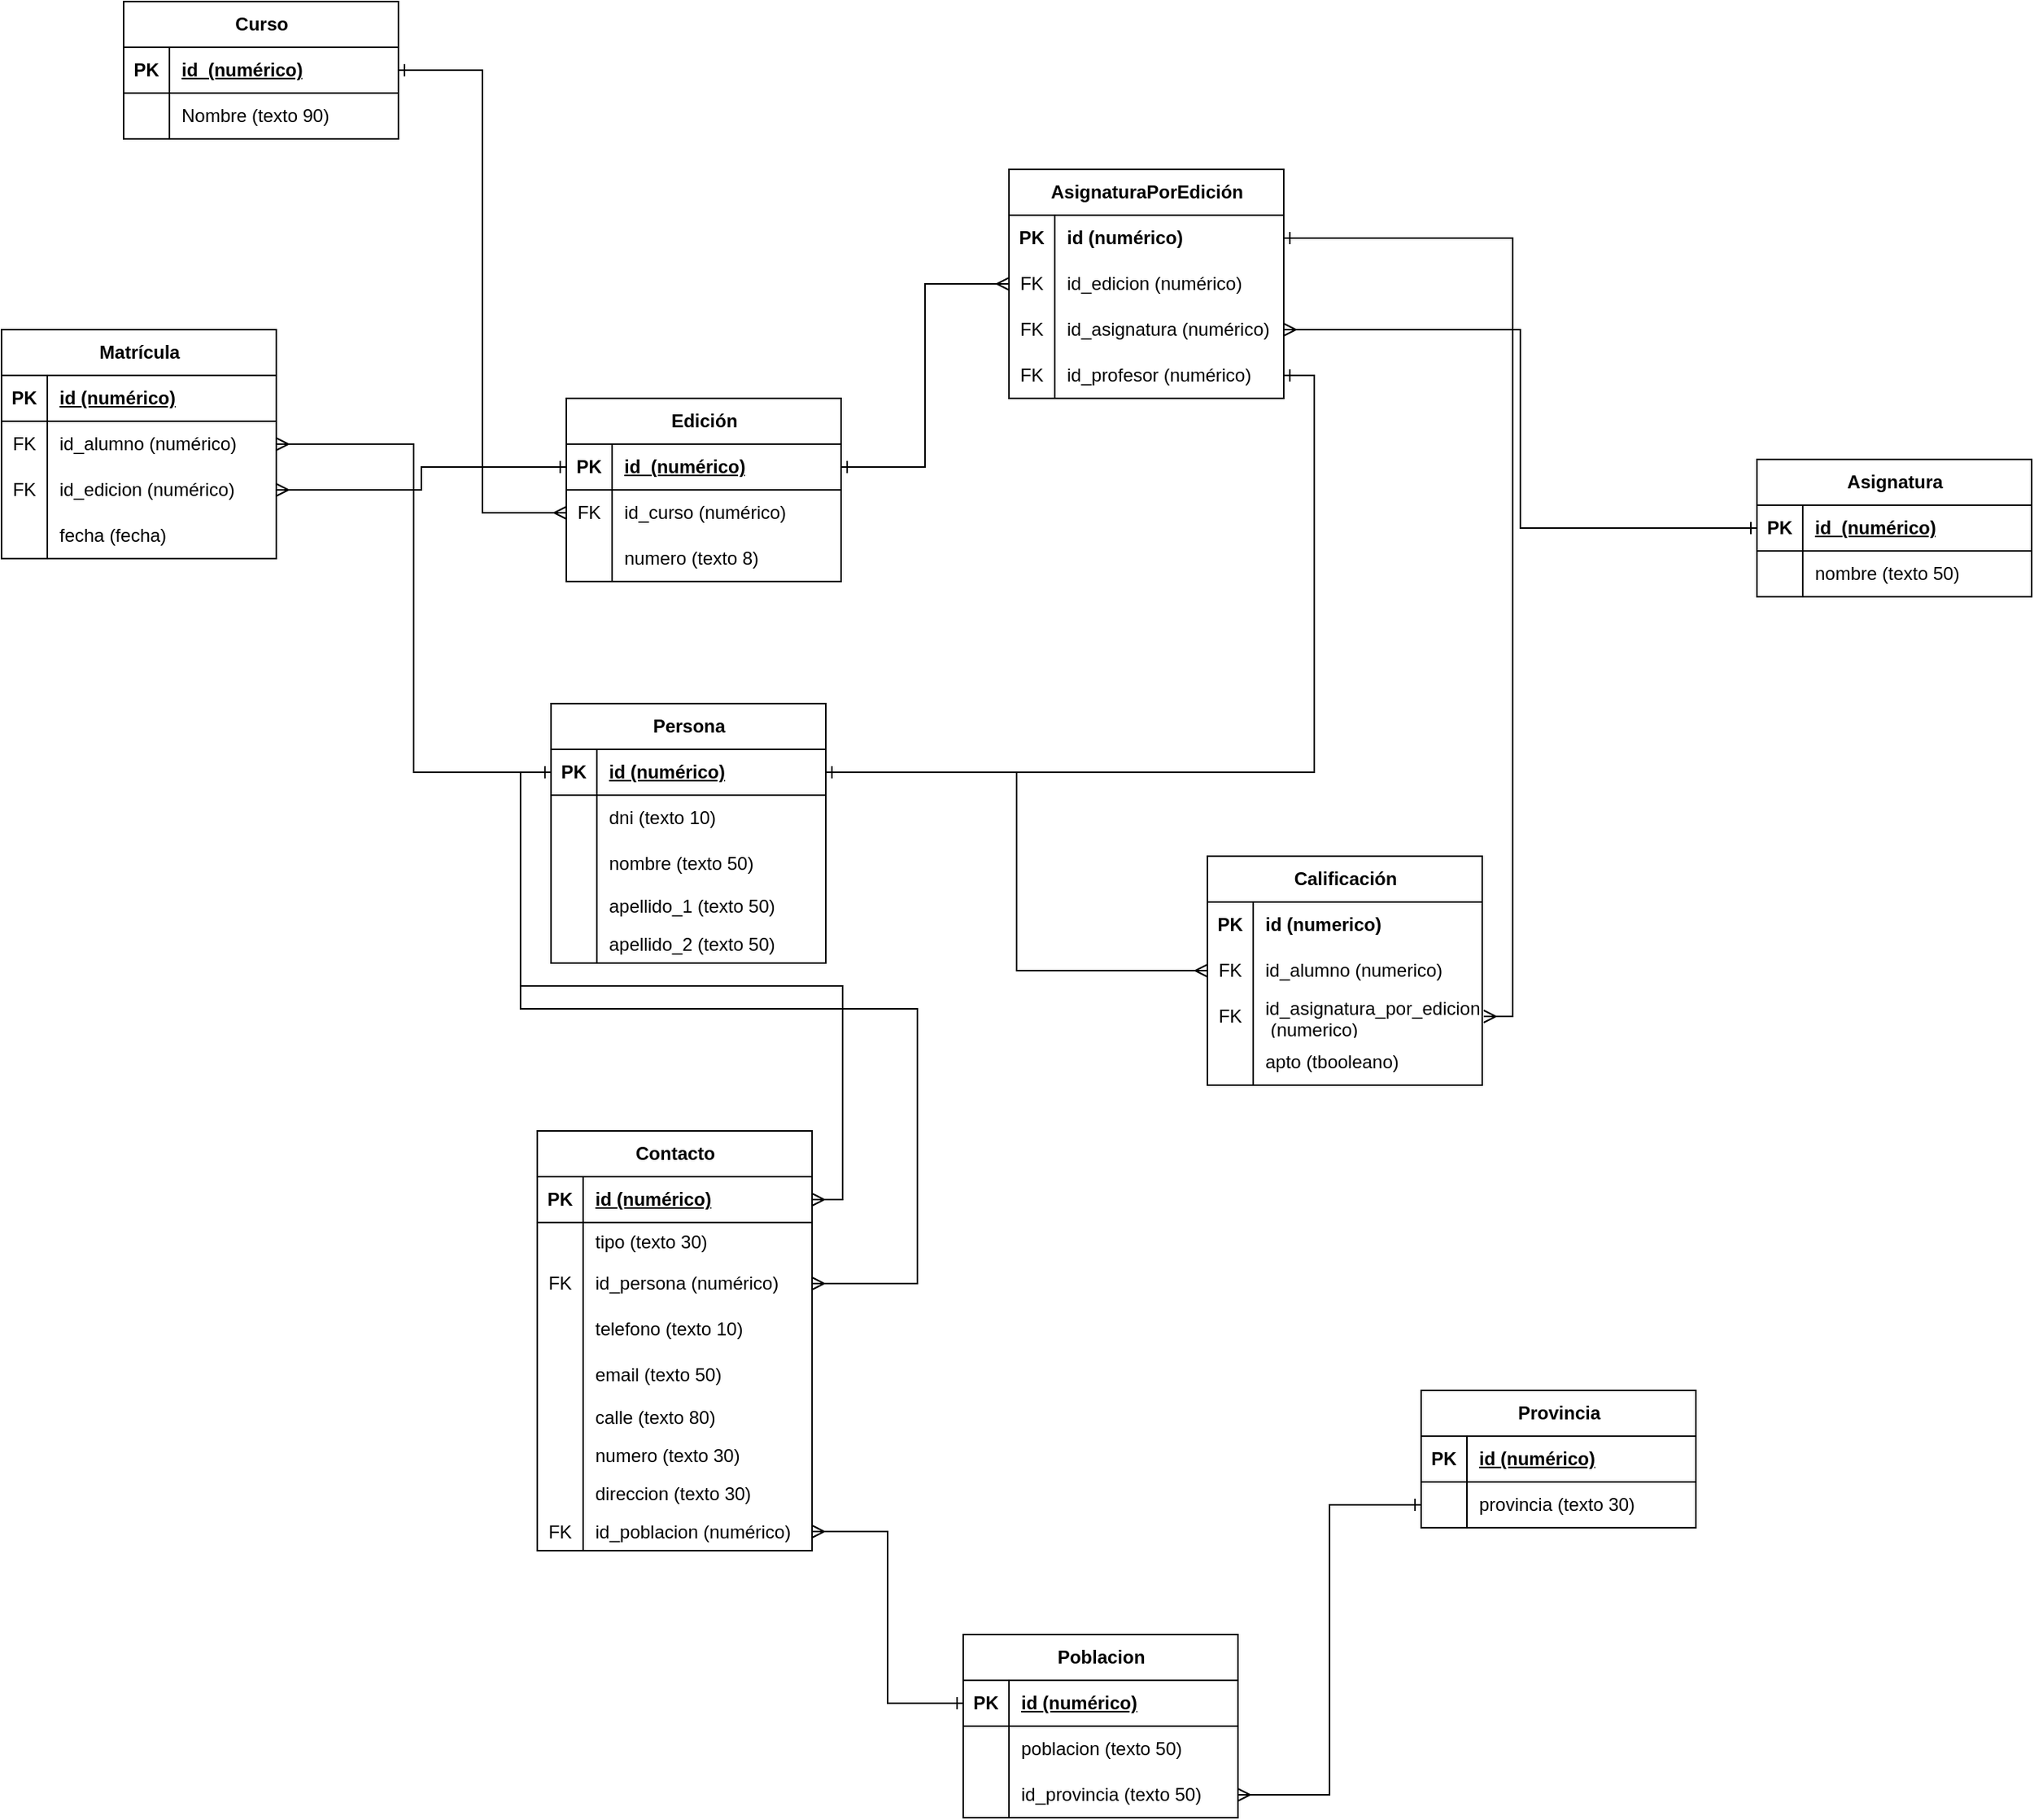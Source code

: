 <mxfile version="26.0.16">
  <diagram name="Página-1" id="gen1MazxwgawH7L2BB0w">
    <mxGraphModel dx="1187" dy="681" grid="1" gridSize="10" guides="1" tooltips="1" connect="1" arrows="1" fold="1" page="1" pageScale="1" pageWidth="827" pageHeight="1169" math="0" shadow="0">
      <root>
        <mxCell id="0" />
        <mxCell id="1" parent="0" />
        <mxCell id="QuGuH87Z9oa2x3cKEOqw-1" value="Persona" style="shape=table;startSize=30;container=1;collapsible=1;childLayout=tableLayout;fixedRows=1;rowLines=0;fontStyle=1;align=center;resizeLast=1;html=1;" parent="1" vertex="1">
          <mxGeometry x="730" y="730" width="180" height="170" as="geometry" />
        </mxCell>
        <mxCell id="QuGuH87Z9oa2x3cKEOqw-2" value="" style="shape=tableRow;horizontal=0;startSize=0;swimlaneHead=0;swimlaneBody=0;fillColor=none;collapsible=0;dropTarget=0;points=[[0,0.5],[1,0.5]];portConstraint=eastwest;top=0;left=0;right=0;bottom=1;" parent="QuGuH87Z9oa2x3cKEOqw-1" vertex="1">
          <mxGeometry y="30" width="180" height="30" as="geometry" />
        </mxCell>
        <mxCell id="QuGuH87Z9oa2x3cKEOqw-3" value="PK" style="shape=partialRectangle;connectable=0;fillColor=none;top=0;left=0;bottom=0;right=0;fontStyle=1;overflow=hidden;whiteSpace=wrap;html=1;" parent="QuGuH87Z9oa2x3cKEOqw-2" vertex="1">
          <mxGeometry width="30" height="30" as="geometry">
            <mxRectangle width="30" height="30" as="alternateBounds" />
          </mxGeometry>
        </mxCell>
        <mxCell id="QuGuH87Z9oa2x3cKEOqw-4" value="id (numérico)" style="shape=partialRectangle;connectable=0;fillColor=none;top=0;left=0;bottom=0;right=0;align=left;spacingLeft=6;fontStyle=5;overflow=hidden;whiteSpace=wrap;html=1;" parent="QuGuH87Z9oa2x3cKEOqw-2" vertex="1">
          <mxGeometry x="30" width="150" height="30" as="geometry">
            <mxRectangle width="150" height="30" as="alternateBounds" />
          </mxGeometry>
        </mxCell>
        <mxCell id="QuGuH87Z9oa2x3cKEOqw-5" value="" style="shape=tableRow;horizontal=0;startSize=0;swimlaneHead=0;swimlaneBody=0;fillColor=none;collapsible=0;dropTarget=0;points=[[0,0.5],[1,0.5]];portConstraint=eastwest;top=0;left=0;right=0;bottom=0;" parent="QuGuH87Z9oa2x3cKEOqw-1" vertex="1">
          <mxGeometry y="60" width="180" height="30" as="geometry" />
        </mxCell>
        <mxCell id="QuGuH87Z9oa2x3cKEOqw-6" value="" style="shape=partialRectangle;connectable=0;fillColor=none;top=0;left=0;bottom=0;right=0;editable=1;overflow=hidden;whiteSpace=wrap;html=1;" parent="QuGuH87Z9oa2x3cKEOqw-5" vertex="1">
          <mxGeometry width="30" height="30" as="geometry">
            <mxRectangle width="30" height="30" as="alternateBounds" />
          </mxGeometry>
        </mxCell>
        <mxCell id="QuGuH87Z9oa2x3cKEOqw-7" value="dni (texto 10)" style="shape=partialRectangle;connectable=0;fillColor=none;top=0;left=0;bottom=0;right=0;align=left;spacingLeft=6;overflow=hidden;whiteSpace=wrap;html=1;" parent="QuGuH87Z9oa2x3cKEOqw-5" vertex="1">
          <mxGeometry x="30" width="150" height="30" as="geometry">
            <mxRectangle width="150" height="30" as="alternateBounds" />
          </mxGeometry>
        </mxCell>
        <mxCell id="QuGuH87Z9oa2x3cKEOqw-45" value="" style="shape=tableRow;horizontal=0;startSize=0;swimlaneHead=0;swimlaneBody=0;fillColor=none;collapsible=0;dropTarget=0;points=[[0,0.5],[1,0.5]];portConstraint=eastwest;top=0;left=0;right=0;bottom=0;" parent="QuGuH87Z9oa2x3cKEOqw-1" vertex="1">
          <mxGeometry y="90" width="180" height="30" as="geometry" />
        </mxCell>
        <mxCell id="QuGuH87Z9oa2x3cKEOqw-46" value="" style="shape=partialRectangle;connectable=0;fillColor=none;top=0;left=0;bottom=0;right=0;editable=1;overflow=hidden;whiteSpace=wrap;html=1;" parent="QuGuH87Z9oa2x3cKEOqw-45" vertex="1">
          <mxGeometry width="30" height="30" as="geometry">
            <mxRectangle width="30" height="30" as="alternateBounds" />
          </mxGeometry>
        </mxCell>
        <mxCell id="QuGuH87Z9oa2x3cKEOqw-47" value="nombre (texto 50)" style="shape=partialRectangle;connectable=0;fillColor=none;top=0;left=0;bottom=0;right=0;align=left;spacingLeft=6;overflow=hidden;whiteSpace=wrap;html=1;" parent="QuGuH87Z9oa2x3cKEOqw-45" vertex="1">
          <mxGeometry x="30" width="150" height="30" as="geometry">
            <mxRectangle width="150" height="30" as="alternateBounds" />
          </mxGeometry>
        </mxCell>
        <mxCell id="QuGuH87Z9oa2x3cKEOqw-48" value="" style="shape=tableRow;horizontal=0;startSize=0;swimlaneHead=0;swimlaneBody=0;fillColor=none;collapsible=0;dropTarget=0;points=[[0,0.5],[1,0.5]];portConstraint=eastwest;top=0;left=0;right=0;bottom=0;" parent="QuGuH87Z9oa2x3cKEOqw-1" vertex="1">
          <mxGeometry y="120" width="180" height="25" as="geometry" />
        </mxCell>
        <mxCell id="QuGuH87Z9oa2x3cKEOqw-49" value="" style="shape=partialRectangle;connectable=0;fillColor=none;top=0;left=0;bottom=0;right=0;editable=1;overflow=hidden;whiteSpace=wrap;html=1;" parent="QuGuH87Z9oa2x3cKEOqw-48" vertex="1">
          <mxGeometry width="30" height="25" as="geometry">
            <mxRectangle width="30" height="25" as="alternateBounds" />
          </mxGeometry>
        </mxCell>
        <mxCell id="QuGuH87Z9oa2x3cKEOqw-50" value="apellido_1 (texto 50)" style="shape=partialRectangle;connectable=0;fillColor=none;top=0;left=0;bottom=0;right=0;align=left;spacingLeft=6;overflow=hidden;whiteSpace=wrap;html=1;" parent="QuGuH87Z9oa2x3cKEOqw-48" vertex="1">
          <mxGeometry x="30" width="150" height="25" as="geometry">
            <mxRectangle width="150" height="25" as="alternateBounds" />
          </mxGeometry>
        </mxCell>
        <mxCell id="QuGuH87Z9oa2x3cKEOqw-209" value="" style="shape=tableRow;horizontal=0;startSize=0;swimlaneHead=0;swimlaneBody=0;fillColor=none;collapsible=0;dropTarget=0;points=[[0,0.5],[1,0.5]];portConstraint=eastwest;top=0;left=0;right=0;bottom=0;" parent="QuGuH87Z9oa2x3cKEOqw-1" vertex="1">
          <mxGeometry y="145" width="180" height="25" as="geometry" />
        </mxCell>
        <mxCell id="QuGuH87Z9oa2x3cKEOqw-210" value="" style="shape=partialRectangle;connectable=0;fillColor=none;top=0;left=0;bottom=0;right=0;editable=1;overflow=hidden;whiteSpace=wrap;html=1;" parent="QuGuH87Z9oa2x3cKEOqw-209" vertex="1">
          <mxGeometry width="30" height="25" as="geometry">
            <mxRectangle width="30" height="25" as="alternateBounds" />
          </mxGeometry>
        </mxCell>
        <mxCell id="QuGuH87Z9oa2x3cKEOqw-211" value="apellido_2 (texto 50)" style="shape=partialRectangle;connectable=0;fillColor=none;top=0;left=0;bottom=0;right=0;align=left;spacingLeft=6;overflow=hidden;whiteSpace=wrap;html=1;" parent="QuGuH87Z9oa2x3cKEOqw-209" vertex="1">
          <mxGeometry x="30" width="150" height="25" as="geometry">
            <mxRectangle width="150" height="25" as="alternateBounds" />
          </mxGeometry>
        </mxCell>
        <mxCell id="QuGuH87Z9oa2x3cKEOqw-60" value="Curso" style="shape=table;startSize=30;container=1;collapsible=1;childLayout=tableLayout;fixedRows=1;rowLines=0;fontStyle=1;align=center;resizeLast=1;html=1;" parent="1" vertex="1">
          <mxGeometry x="450" y="270" width="180" height="90" as="geometry" />
        </mxCell>
        <mxCell id="QuGuH87Z9oa2x3cKEOqw-61" value="" style="shape=tableRow;horizontal=0;startSize=0;swimlaneHead=0;swimlaneBody=0;fillColor=none;collapsible=0;dropTarget=0;points=[[0,0.5],[1,0.5]];portConstraint=eastwest;top=0;left=0;right=0;bottom=1;" parent="QuGuH87Z9oa2x3cKEOqw-60" vertex="1">
          <mxGeometry y="30" width="180" height="30" as="geometry" />
        </mxCell>
        <mxCell id="QuGuH87Z9oa2x3cKEOqw-62" value="PK" style="shape=partialRectangle;connectable=0;fillColor=none;top=0;left=0;bottom=0;right=0;fontStyle=1;overflow=hidden;whiteSpace=wrap;html=1;" parent="QuGuH87Z9oa2x3cKEOqw-61" vertex="1">
          <mxGeometry width="30" height="30" as="geometry">
            <mxRectangle width="30" height="30" as="alternateBounds" />
          </mxGeometry>
        </mxCell>
        <mxCell id="QuGuH87Z9oa2x3cKEOqw-63" value="id&amp;nbsp; (numérico)" style="shape=partialRectangle;connectable=0;fillColor=none;top=0;left=0;bottom=0;right=0;align=left;spacingLeft=6;fontStyle=5;overflow=hidden;whiteSpace=wrap;html=1;" parent="QuGuH87Z9oa2x3cKEOqw-61" vertex="1">
          <mxGeometry x="30" width="150" height="30" as="geometry">
            <mxRectangle width="150" height="30" as="alternateBounds" />
          </mxGeometry>
        </mxCell>
        <mxCell id="QuGuH87Z9oa2x3cKEOqw-64" value="" style="shape=tableRow;horizontal=0;startSize=0;swimlaneHead=0;swimlaneBody=0;fillColor=none;collapsible=0;dropTarget=0;points=[[0,0.5],[1,0.5]];portConstraint=eastwest;top=0;left=0;right=0;bottom=0;" parent="QuGuH87Z9oa2x3cKEOqw-60" vertex="1">
          <mxGeometry y="60" width="180" height="30" as="geometry" />
        </mxCell>
        <mxCell id="QuGuH87Z9oa2x3cKEOqw-65" value="" style="shape=partialRectangle;connectable=0;fillColor=none;top=0;left=0;bottom=0;right=0;editable=1;overflow=hidden;whiteSpace=wrap;html=1;" parent="QuGuH87Z9oa2x3cKEOqw-64" vertex="1">
          <mxGeometry width="30" height="30" as="geometry">
            <mxRectangle width="30" height="30" as="alternateBounds" />
          </mxGeometry>
        </mxCell>
        <mxCell id="QuGuH87Z9oa2x3cKEOqw-66" value="Nombre (texto 90)" style="shape=partialRectangle;connectable=0;fillColor=none;top=0;left=0;bottom=0;right=0;align=left;spacingLeft=6;overflow=hidden;whiteSpace=wrap;html=1;" parent="QuGuH87Z9oa2x3cKEOqw-64" vertex="1">
          <mxGeometry x="30" width="150" height="30" as="geometry">
            <mxRectangle width="150" height="30" as="alternateBounds" />
          </mxGeometry>
        </mxCell>
        <mxCell id="QuGuH87Z9oa2x3cKEOqw-73" value="Matrícula" style="shape=table;startSize=30;container=1;collapsible=1;childLayout=tableLayout;fixedRows=1;rowLines=0;fontStyle=1;align=center;resizeLast=1;html=1;" parent="1" vertex="1">
          <mxGeometry x="370" y="485" width="180" height="150" as="geometry" />
        </mxCell>
        <mxCell id="QuGuH87Z9oa2x3cKEOqw-74" value="" style="shape=tableRow;horizontal=0;startSize=0;swimlaneHead=0;swimlaneBody=0;fillColor=none;collapsible=0;dropTarget=0;points=[[0,0.5],[1,0.5]];portConstraint=eastwest;top=0;left=0;right=0;bottom=1;" parent="QuGuH87Z9oa2x3cKEOqw-73" vertex="1">
          <mxGeometry y="30" width="180" height="30" as="geometry" />
        </mxCell>
        <mxCell id="QuGuH87Z9oa2x3cKEOqw-75" value="PK" style="shape=partialRectangle;connectable=0;fillColor=none;top=0;left=0;bottom=0;right=0;fontStyle=1;overflow=hidden;whiteSpace=wrap;html=1;" parent="QuGuH87Z9oa2x3cKEOqw-74" vertex="1">
          <mxGeometry width="30" height="30" as="geometry">
            <mxRectangle width="30" height="30" as="alternateBounds" />
          </mxGeometry>
        </mxCell>
        <mxCell id="QuGuH87Z9oa2x3cKEOqw-76" value="id (numérico)" style="shape=partialRectangle;connectable=0;fillColor=none;top=0;left=0;bottom=0;right=0;align=left;spacingLeft=6;fontStyle=5;overflow=hidden;whiteSpace=wrap;html=1;" parent="QuGuH87Z9oa2x3cKEOqw-74" vertex="1">
          <mxGeometry x="30" width="150" height="30" as="geometry">
            <mxRectangle width="150" height="30" as="alternateBounds" />
          </mxGeometry>
        </mxCell>
        <mxCell id="QuGuH87Z9oa2x3cKEOqw-77" value="" style="shape=tableRow;horizontal=0;startSize=0;swimlaneHead=0;swimlaneBody=0;fillColor=none;collapsible=0;dropTarget=0;points=[[0,0.5],[1,0.5]];portConstraint=eastwest;top=0;left=0;right=0;bottom=0;" parent="QuGuH87Z9oa2x3cKEOqw-73" vertex="1">
          <mxGeometry y="60" width="180" height="30" as="geometry" />
        </mxCell>
        <mxCell id="QuGuH87Z9oa2x3cKEOqw-78" value="FK" style="shape=partialRectangle;connectable=0;fillColor=none;top=0;left=0;bottom=0;right=0;editable=1;overflow=hidden;whiteSpace=wrap;html=1;" parent="QuGuH87Z9oa2x3cKEOqw-77" vertex="1">
          <mxGeometry width="30" height="30" as="geometry">
            <mxRectangle width="30" height="30" as="alternateBounds" />
          </mxGeometry>
        </mxCell>
        <mxCell id="QuGuH87Z9oa2x3cKEOqw-79" value="id_alumno (numérico)" style="shape=partialRectangle;connectable=0;fillColor=none;top=0;left=0;bottom=0;right=0;align=left;spacingLeft=6;overflow=hidden;whiteSpace=wrap;html=1;" parent="QuGuH87Z9oa2x3cKEOqw-77" vertex="1">
          <mxGeometry x="30" width="150" height="30" as="geometry">
            <mxRectangle width="150" height="30" as="alternateBounds" />
          </mxGeometry>
        </mxCell>
        <mxCell id="QuGuH87Z9oa2x3cKEOqw-80" value="" style="shape=tableRow;horizontal=0;startSize=0;swimlaneHead=0;swimlaneBody=0;fillColor=none;collapsible=0;dropTarget=0;points=[[0,0.5],[1,0.5]];portConstraint=eastwest;top=0;left=0;right=0;bottom=0;" parent="QuGuH87Z9oa2x3cKEOqw-73" vertex="1">
          <mxGeometry y="90" width="180" height="30" as="geometry" />
        </mxCell>
        <mxCell id="QuGuH87Z9oa2x3cKEOqw-81" value="FK" style="shape=partialRectangle;connectable=0;fillColor=none;top=0;left=0;bottom=0;right=0;editable=1;overflow=hidden;whiteSpace=wrap;html=1;" parent="QuGuH87Z9oa2x3cKEOqw-80" vertex="1">
          <mxGeometry width="30" height="30" as="geometry">
            <mxRectangle width="30" height="30" as="alternateBounds" />
          </mxGeometry>
        </mxCell>
        <mxCell id="QuGuH87Z9oa2x3cKEOqw-82" value="id_edicion (numérico)" style="shape=partialRectangle;connectable=0;fillColor=none;top=0;left=0;bottom=0;right=0;align=left;spacingLeft=6;overflow=hidden;whiteSpace=wrap;html=1;" parent="QuGuH87Z9oa2x3cKEOqw-80" vertex="1">
          <mxGeometry x="30" width="150" height="30" as="geometry">
            <mxRectangle width="150" height="30" as="alternateBounds" />
          </mxGeometry>
        </mxCell>
        <mxCell id="QuGuH87Z9oa2x3cKEOqw-212" value="" style="shape=tableRow;horizontal=0;startSize=0;swimlaneHead=0;swimlaneBody=0;fillColor=none;collapsible=0;dropTarget=0;points=[[0,0.5],[1,0.5]];portConstraint=eastwest;top=0;left=0;right=0;bottom=0;" parent="QuGuH87Z9oa2x3cKEOqw-73" vertex="1">
          <mxGeometry y="120" width="180" height="30" as="geometry" />
        </mxCell>
        <mxCell id="QuGuH87Z9oa2x3cKEOqw-213" value="" style="shape=partialRectangle;connectable=0;fillColor=none;top=0;left=0;bottom=0;right=0;editable=1;overflow=hidden;whiteSpace=wrap;html=1;" parent="QuGuH87Z9oa2x3cKEOqw-212" vertex="1">
          <mxGeometry width="30" height="30" as="geometry">
            <mxRectangle width="30" height="30" as="alternateBounds" />
          </mxGeometry>
        </mxCell>
        <mxCell id="QuGuH87Z9oa2x3cKEOqw-214" value="fecha (fecha&lt;span style=&quot;background-color: transparent; color: light-dark(rgb(0, 0, 0), rgb(255, 255, 255));&quot;&gt;)&lt;/span&gt;" style="shape=partialRectangle;connectable=0;fillColor=none;top=0;left=0;bottom=0;right=0;align=left;spacingLeft=6;overflow=hidden;whiteSpace=wrap;html=1;" parent="QuGuH87Z9oa2x3cKEOqw-212" vertex="1">
          <mxGeometry x="30" width="150" height="30" as="geometry">
            <mxRectangle width="150" height="30" as="alternateBounds" />
          </mxGeometry>
        </mxCell>
        <mxCell id="QuGuH87Z9oa2x3cKEOqw-95" style="edgeStyle=orthogonalEdgeStyle;rounded=0;orthogonalLoop=1;jettySize=auto;html=1;startArrow=ERone;startFill=0;endArrow=ERmany;endFill=0;" parent="1" source="QuGuH87Z9oa2x3cKEOqw-2" target="QuGuH87Z9oa2x3cKEOqw-77" edge="1">
          <mxGeometry relative="1" as="geometry" />
        </mxCell>
        <mxCell id="QuGuH87Z9oa2x3cKEOqw-109" value="Asignatura" style="shape=table;startSize=30;container=1;collapsible=1;childLayout=tableLayout;fixedRows=1;rowLines=0;fontStyle=1;align=center;resizeLast=1;html=1;" parent="1" vertex="1">
          <mxGeometry x="1520" y="570" width="180" height="90" as="geometry" />
        </mxCell>
        <mxCell id="QuGuH87Z9oa2x3cKEOqw-110" value="" style="shape=tableRow;horizontal=0;startSize=0;swimlaneHead=0;swimlaneBody=0;fillColor=none;collapsible=0;dropTarget=0;points=[[0,0.5],[1,0.5]];portConstraint=eastwest;top=0;left=0;right=0;bottom=1;" parent="QuGuH87Z9oa2x3cKEOqw-109" vertex="1">
          <mxGeometry y="30" width="180" height="30" as="geometry" />
        </mxCell>
        <mxCell id="QuGuH87Z9oa2x3cKEOqw-111" value="PK" style="shape=partialRectangle;connectable=0;fillColor=none;top=0;left=0;bottom=0;right=0;fontStyle=1;overflow=hidden;whiteSpace=wrap;html=1;" parent="QuGuH87Z9oa2x3cKEOqw-110" vertex="1">
          <mxGeometry width="30" height="30" as="geometry">
            <mxRectangle width="30" height="30" as="alternateBounds" />
          </mxGeometry>
        </mxCell>
        <mxCell id="QuGuH87Z9oa2x3cKEOqw-112" value="id&amp;nbsp; (numérico)" style="shape=partialRectangle;connectable=0;fillColor=none;top=0;left=0;bottom=0;right=0;align=left;spacingLeft=6;fontStyle=5;overflow=hidden;whiteSpace=wrap;html=1;" parent="QuGuH87Z9oa2x3cKEOqw-110" vertex="1">
          <mxGeometry x="30" width="150" height="30" as="geometry">
            <mxRectangle width="150" height="30" as="alternateBounds" />
          </mxGeometry>
        </mxCell>
        <mxCell id="QuGuH87Z9oa2x3cKEOqw-123" value="" style="shape=tableRow;horizontal=0;startSize=0;swimlaneHead=0;swimlaneBody=0;fillColor=none;collapsible=0;dropTarget=0;points=[[0,0.5],[1,0.5]];portConstraint=eastwest;top=0;left=0;right=0;bottom=0;" parent="QuGuH87Z9oa2x3cKEOqw-109" vertex="1">
          <mxGeometry y="60" width="180" height="30" as="geometry" />
        </mxCell>
        <mxCell id="QuGuH87Z9oa2x3cKEOqw-124" value="" style="shape=partialRectangle;connectable=0;fillColor=none;top=0;left=0;bottom=0;right=0;editable=1;overflow=hidden;whiteSpace=wrap;html=1;" parent="QuGuH87Z9oa2x3cKEOqw-123" vertex="1">
          <mxGeometry width="30" height="30" as="geometry">
            <mxRectangle width="30" height="30" as="alternateBounds" />
          </mxGeometry>
        </mxCell>
        <mxCell id="QuGuH87Z9oa2x3cKEOqw-125" value="nombre (texto 50)" style="shape=partialRectangle;connectable=0;fillColor=none;top=0;left=0;bottom=0;right=0;align=left;spacingLeft=6;overflow=hidden;whiteSpace=wrap;html=1;" parent="QuGuH87Z9oa2x3cKEOqw-123" vertex="1">
          <mxGeometry x="30" width="150" height="30" as="geometry">
            <mxRectangle width="150" height="30" as="alternateBounds" />
          </mxGeometry>
        </mxCell>
        <mxCell id="QuGuH87Z9oa2x3cKEOqw-131" value="Calificación" style="shape=table;startSize=30;container=1;collapsible=1;childLayout=tableLayout;fixedRows=1;rowLines=0;fontStyle=1;align=center;resizeLast=1;html=1;" parent="1" vertex="1">
          <mxGeometry x="1160" y="830" width="180" height="150" as="geometry" />
        </mxCell>
        <mxCell id="Ci6O7bzuWGnZG6o28zsV-5" value="" style="shape=tableRow;horizontal=0;startSize=0;swimlaneHead=0;swimlaneBody=0;fillColor=none;collapsible=0;dropTarget=0;points=[[0,0.5],[1,0.5]];portConstraint=eastwest;top=0;left=0;right=0;bottom=0;" parent="QuGuH87Z9oa2x3cKEOqw-131" vertex="1">
          <mxGeometry y="30" width="180" height="30" as="geometry" />
        </mxCell>
        <mxCell id="Ci6O7bzuWGnZG6o28zsV-6" value="&lt;b&gt;PK&lt;/b&gt;" style="shape=partialRectangle;connectable=0;fillColor=none;top=0;left=0;bottom=0;right=0;editable=1;overflow=hidden;whiteSpace=wrap;html=1;" parent="Ci6O7bzuWGnZG6o28zsV-5" vertex="1">
          <mxGeometry width="30" height="30" as="geometry">
            <mxRectangle width="30" height="30" as="alternateBounds" />
          </mxGeometry>
        </mxCell>
        <mxCell id="Ci6O7bzuWGnZG6o28zsV-7" value="&lt;b&gt;id (numerico)&lt;/b&gt;" style="shape=partialRectangle;connectable=0;fillColor=none;top=0;left=0;bottom=0;right=0;align=left;spacingLeft=6;overflow=hidden;whiteSpace=wrap;html=1;" parent="Ci6O7bzuWGnZG6o28zsV-5" vertex="1">
          <mxGeometry x="30" width="150" height="30" as="geometry">
            <mxRectangle width="150" height="30" as="alternateBounds" />
          </mxGeometry>
        </mxCell>
        <mxCell id="QuGuH87Z9oa2x3cKEOqw-135" value="" style="shape=tableRow;horizontal=0;startSize=0;swimlaneHead=0;swimlaneBody=0;fillColor=none;collapsible=0;dropTarget=0;points=[[0,0.5],[1,0.5]];portConstraint=eastwest;top=0;left=0;right=0;bottom=0;" parent="QuGuH87Z9oa2x3cKEOqw-131" vertex="1">
          <mxGeometry y="60" width="180" height="30" as="geometry" />
        </mxCell>
        <mxCell id="QuGuH87Z9oa2x3cKEOqw-136" value="&lt;span&gt;FK&lt;/span&gt;" style="shape=partialRectangle;connectable=0;fillColor=none;top=0;left=0;bottom=0;right=0;editable=1;overflow=hidden;whiteSpace=wrap;html=1;fontStyle=0" parent="QuGuH87Z9oa2x3cKEOqw-135" vertex="1">
          <mxGeometry width="30" height="30" as="geometry">
            <mxRectangle width="30" height="30" as="alternateBounds" />
          </mxGeometry>
        </mxCell>
        <mxCell id="QuGuH87Z9oa2x3cKEOqw-137" value="&lt;span&gt;id_alumno (numerico)&lt;/span&gt;" style="shape=partialRectangle;connectable=0;fillColor=none;top=0;left=0;bottom=0;right=0;align=left;spacingLeft=6;overflow=hidden;whiteSpace=wrap;html=1;fontStyle=0" parent="QuGuH87Z9oa2x3cKEOqw-135" vertex="1">
          <mxGeometry x="30" width="150" height="30" as="geometry">
            <mxRectangle width="150" height="30" as="alternateBounds" />
          </mxGeometry>
        </mxCell>
        <mxCell id="QuGuH87Z9oa2x3cKEOqw-145" value="" style="shape=tableRow;horizontal=0;startSize=0;swimlaneHead=0;swimlaneBody=0;fillColor=none;collapsible=0;dropTarget=0;points=[[0,0.5],[1,0.5]];portConstraint=eastwest;top=0;left=0;right=0;bottom=0;perimeterSpacing=1;" parent="QuGuH87Z9oa2x3cKEOqw-131" vertex="1">
          <mxGeometry y="90" width="180" height="30" as="geometry" />
        </mxCell>
        <mxCell id="QuGuH87Z9oa2x3cKEOqw-146" value="FK" style="shape=partialRectangle;connectable=0;fillColor=none;top=0;left=0;bottom=0;right=0;editable=1;overflow=hidden;whiteSpace=wrap;html=1;fontStyle=0" parent="QuGuH87Z9oa2x3cKEOqw-145" vertex="1">
          <mxGeometry width="30" height="30" as="geometry">
            <mxRectangle width="30" height="30" as="alternateBounds" />
          </mxGeometry>
        </mxCell>
        <mxCell id="QuGuH87Z9oa2x3cKEOqw-147" value="id_asignatura_por_edicion&lt;div&gt;&amp;nbsp;(numerico)&lt;/div&gt;" style="shape=partialRectangle;connectable=0;fillColor=none;top=0;left=0;bottom=0;right=0;align=left;spacingLeft=6;overflow=hidden;whiteSpace=wrap;html=1;fontStyle=0" parent="QuGuH87Z9oa2x3cKEOqw-145" vertex="1">
          <mxGeometry x="30" width="150" height="30" as="geometry">
            <mxRectangle width="150" height="30" as="alternateBounds" />
          </mxGeometry>
        </mxCell>
        <mxCell id="QuGuH87Z9oa2x3cKEOqw-142" value="" style="shape=tableRow;horizontal=0;startSize=0;swimlaneHead=0;swimlaneBody=0;fillColor=none;collapsible=0;dropTarget=0;points=[[0,0.5],[1,0.5]];portConstraint=eastwest;top=0;left=0;right=0;bottom=0;" parent="QuGuH87Z9oa2x3cKEOqw-131" vertex="1">
          <mxGeometry y="120" width="180" height="30" as="geometry" />
        </mxCell>
        <mxCell id="QuGuH87Z9oa2x3cKEOqw-143" value="" style="shape=partialRectangle;connectable=0;fillColor=none;top=0;left=0;bottom=0;right=0;editable=1;overflow=hidden;whiteSpace=wrap;html=1;" parent="QuGuH87Z9oa2x3cKEOqw-142" vertex="1">
          <mxGeometry width="30" height="30" as="geometry">
            <mxRectangle width="30" height="30" as="alternateBounds" />
          </mxGeometry>
        </mxCell>
        <mxCell id="QuGuH87Z9oa2x3cKEOqw-144" value="apto (tbooleano)" style="shape=partialRectangle;connectable=0;fillColor=none;top=0;left=0;bottom=0;right=0;align=left;spacingLeft=6;overflow=hidden;whiteSpace=wrap;html=1;" parent="QuGuH87Z9oa2x3cKEOqw-142" vertex="1">
          <mxGeometry x="30" width="150" height="30" as="geometry">
            <mxRectangle width="150" height="30" as="alternateBounds" />
          </mxGeometry>
        </mxCell>
        <mxCell id="QuGuH87Z9oa2x3cKEOqw-148" style="edgeStyle=orthogonalEdgeStyle;rounded=0;orthogonalLoop=1;jettySize=auto;html=1;startArrow=ERone;startFill=0;endArrow=ERmany;endFill=0;" parent="1" source="QuGuH87Z9oa2x3cKEOqw-2" target="QuGuH87Z9oa2x3cKEOqw-135" edge="1">
          <mxGeometry relative="1" as="geometry" />
        </mxCell>
        <mxCell id="QuGuH87Z9oa2x3cKEOqw-150" value="Edición" style="shape=table;startSize=30;container=1;collapsible=1;childLayout=tableLayout;fixedRows=1;rowLines=0;fontStyle=1;align=center;resizeLast=1;html=1;" parent="1" vertex="1">
          <mxGeometry x="740" y="530" width="180" height="120" as="geometry" />
        </mxCell>
        <mxCell id="QuGuH87Z9oa2x3cKEOqw-151" value="" style="shape=tableRow;horizontal=0;startSize=0;swimlaneHead=0;swimlaneBody=0;fillColor=none;collapsible=0;dropTarget=0;points=[[0,0.5],[1,0.5]];portConstraint=eastwest;top=0;left=0;right=0;bottom=1;" parent="QuGuH87Z9oa2x3cKEOqw-150" vertex="1">
          <mxGeometry y="30" width="180" height="30" as="geometry" />
        </mxCell>
        <mxCell id="QuGuH87Z9oa2x3cKEOqw-152" value="PK" style="shape=partialRectangle;connectable=0;fillColor=none;top=0;left=0;bottom=0;right=0;fontStyle=1;overflow=hidden;whiteSpace=wrap;html=1;" parent="QuGuH87Z9oa2x3cKEOqw-151" vertex="1">
          <mxGeometry width="30" height="30" as="geometry">
            <mxRectangle width="30" height="30" as="alternateBounds" />
          </mxGeometry>
        </mxCell>
        <mxCell id="QuGuH87Z9oa2x3cKEOqw-153" value="id&amp;nbsp; (numérico)" style="shape=partialRectangle;connectable=0;fillColor=none;top=0;left=0;bottom=0;right=0;align=left;spacingLeft=6;fontStyle=5;overflow=hidden;whiteSpace=wrap;html=1;" parent="QuGuH87Z9oa2x3cKEOqw-151" vertex="1">
          <mxGeometry x="30" width="150" height="30" as="geometry">
            <mxRectangle width="150" height="30" as="alternateBounds" />
          </mxGeometry>
        </mxCell>
        <mxCell id="QuGuH87Z9oa2x3cKEOqw-154" value="" style="shape=tableRow;horizontal=0;startSize=0;swimlaneHead=0;swimlaneBody=0;fillColor=none;collapsible=0;dropTarget=0;points=[[0,0.5],[1,0.5]];portConstraint=eastwest;top=0;left=0;right=0;bottom=0;" parent="QuGuH87Z9oa2x3cKEOqw-150" vertex="1">
          <mxGeometry y="60" width="180" height="30" as="geometry" />
        </mxCell>
        <mxCell id="QuGuH87Z9oa2x3cKEOqw-155" value="FK" style="shape=partialRectangle;connectable=0;fillColor=none;top=0;left=0;bottom=0;right=0;editable=1;overflow=hidden;whiteSpace=wrap;html=1;" parent="QuGuH87Z9oa2x3cKEOqw-154" vertex="1">
          <mxGeometry width="30" height="30" as="geometry">
            <mxRectangle width="30" height="30" as="alternateBounds" />
          </mxGeometry>
        </mxCell>
        <mxCell id="QuGuH87Z9oa2x3cKEOqw-156" value="id_curso (numérico)" style="shape=partialRectangle;connectable=0;fillColor=none;top=0;left=0;bottom=0;right=0;align=left;spacingLeft=6;overflow=hidden;whiteSpace=wrap;html=1;" parent="QuGuH87Z9oa2x3cKEOqw-154" vertex="1">
          <mxGeometry x="30" width="150" height="30" as="geometry">
            <mxRectangle width="150" height="30" as="alternateBounds" />
          </mxGeometry>
        </mxCell>
        <mxCell id="QuGuH87Z9oa2x3cKEOqw-166" value="" style="shape=tableRow;horizontal=0;startSize=0;swimlaneHead=0;swimlaneBody=0;fillColor=none;collapsible=0;dropTarget=0;points=[[0,0.5],[1,0.5]];portConstraint=eastwest;top=0;left=0;right=0;bottom=0;" parent="QuGuH87Z9oa2x3cKEOqw-150" vertex="1">
          <mxGeometry y="90" width="180" height="30" as="geometry" />
        </mxCell>
        <mxCell id="QuGuH87Z9oa2x3cKEOqw-167" value="" style="shape=partialRectangle;connectable=0;fillColor=none;top=0;left=0;bottom=0;right=0;editable=1;overflow=hidden;whiteSpace=wrap;html=1;" parent="QuGuH87Z9oa2x3cKEOqw-166" vertex="1">
          <mxGeometry width="30" height="30" as="geometry">
            <mxRectangle width="30" height="30" as="alternateBounds" />
          </mxGeometry>
        </mxCell>
        <mxCell id="QuGuH87Z9oa2x3cKEOqw-168" value="numero (texto 8)" style="shape=partialRectangle;connectable=0;fillColor=none;top=0;left=0;bottom=0;right=0;align=left;spacingLeft=6;overflow=hidden;whiteSpace=wrap;html=1;" parent="QuGuH87Z9oa2x3cKEOqw-166" vertex="1">
          <mxGeometry x="30" width="150" height="30" as="geometry">
            <mxRectangle width="150" height="30" as="alternateBounds" />
          </mxGeometry>
        </mxCell>
        <mxCell id="QuGuH87Z9oa2x3cKEOqw-165" style="edgeStyle=orthogonalEdgeStyle;rounded=0;orthogonalLoop=1;jettySize=auto;html=1;entryX=1;entryY=0.5;entryDx=0;entryDy=0;startArrow=ERone;startFill=0;endArrow=ERmany;endFill=0;" parent="1" source="QuGuH87Z9oa2x3cKEOqw-151" target="QuGuH87Z9oa2x3cKEOqw-80" edge="1">
          <mxGeometry relative="1" as="geometry" />
        </mxCell>
        <mxCell id="QuGuH87Z9oa2x3cKEOqw-169" style="edgeStyle=orthogonalEdgeStyle;rounded=0;orthogonalLoop=1;jettySize=auto;html=1;entryX=0;entryY=0.5;entryDx=0;entryDy=0;startArrow=ERone;startFill=0;endArrow=ERmany;endFill=0;" parent="1" source="QuGuH87Z9oa2x3cKEOqw-61" target="QuGuH87Z9oa2x3cKEOqw-154" edge="1">
          <mxGeometry relative="1" as="geometry" />
        </mxCell>
        <mxCell id="QuGuH87Z9oa2x3cKEOqw-171" value="AsignaturaPorEdición" style="shape=table;startSize=30;container=1;collapsible=1;childLayout=tableLayout;fixedRows=1;rowLines=0;fontStyle=1;align=center;resizeLast=1;html=1;" parent="1" vertex="1">
          <mxGeometry x="1030" y="380" width="180" height="150" as="geometry" />
        </mxCell>
        <mxCell id="Ci6O7bzuWGnZG6o28zsV-1" value="" style="shape=tableRow;horizontal=0;startSize=0;swimlaneHead=0;swimlaneBody=0;fillColor=none;collapsible=0;dropTarget=0;points=[[0,0.5],[1,0.5]];portConstraint=eastwest;top=0;left=0;right=0;bottom=0;" parent="QuGuH87Z9oa2x3cKEOqw-171" vertex="1">
          <mxGeometry y="30" width="180" height="30" as="geometry" />
        </mxCell>
        <mxCell id="Ci6O7bzuWGnZG6o28zsV-2" value="PK" style="shape=partialRectangle;connectable=0;fillColor=none;top=0;left=0;bottom=0;right=0;editable=1;overflow=hidden;whiteSpace=wrap;html=1;fontStyle=1" parent="Ci6O7bzuWGnZG6o28zsV-1" vertex="1">
          <mxGeometry width="30" height="30" as="geometry">
            <mxRectangle width="30" height="30" as="alternateBounds" />
          </mxGeometry>
        </mxCell>
        <mxCell id="Ci6O7bzuWGnZG6o28zsV-3" value="id (numérico)" style="shape=partialRectangle;connectable=0;fillColor=none;top=0;left=0;bottom=0;right=0;align=left;spacingLeft=6;overflow=hidden;whiteSpace=wrap;html=1;fontStyle=1" parent="Ci6O7bzuWGnZG6o28zsV-1" vertex="1">
          <mxGeometry x="30" width="150" height="30" as="geometry">
            <mxRectangle width="150" height="30" as="alternateBounds" />
          </mxGeometry>
        </mxCell>
        <mxCell id="QuGuH87Z9oa2x3cKEOqw-175" value="" style="shape=tableRow;horizontal=0;startSize=0;swimlaneHead=0;swimlaneBody=0;fillColor=none;collapsible=0;dropTarget=0;points=[[0,0.5],[1,0.5]];portConstraint=eastwest;top=0;left=0;right=0;bottom=0;" parent="QuGuH87Z9oa2x3cKEOqw-171" vertex="1">
          <mxGeometry y="60" width="180" height="30" as="geometry" />
        </mxCell>
        <mxCell id="QuGuH87Z9oa2x3cKEOqw-176" value="FK" style="shape=partialRectangle;connectable=0;fillColor=none;top=0;left=0;bottom=0;right=0;editable=1;overflow=hidden;whiteSpace=wrap;html=1;fontStyle=0" parent="QuGuH87Z9oa2x3cKEOqw-175" vertex="1">
          <mxGeometry width="30" height="30" as="geometry">
            <mxRectangle width="30" height="30" as="alternateBounds" />
          </mxGeometry>
        </mxCell>
        <mxCell id="QuGuH87Z9oa2x3cKEOqw-177" value="id_edicion (numérico)" style="shape=partialRectangle;connectable=0;fillColor=none;top=0;left=0;bottom=0;right=0;align=left;spacingLeft=6;overflow=hidden;whiteSpace=wrap;html=1;fontStyle=0" parent="QuGuH87Z9oa2x3cKEOqw-175" vertex="1">
          <mxGeometry x="30" width="150" height="30" as="geometry">
            <mxRectangle width="150" height="30" as="alternateBounds" />
          </mxGeometry>
        </mxCell>
        <mxCell id="QuGuH87Z9oa2x3cKEOqw-178" value="" style="shape=tableRow;horizontal=0;startSize=0;swimlaneHead=0;swimlaneBody=0;fillColor=none;collapsible=0;dropTarget=0;points=[[0,0.5],[1,0.5]];portConstraint=eastwest;top=0;left=0;right=0;bottom=0;" parent="QuGuH87Z9oa2x3cKEOqw-171" vertex="1">
          <mxGeometry y="90" width="180" height="30" as="geometry" />
        </mxCell>
        <mxCell id="QuGuH87Z9oa2x3cKEOqw-179" value="FK" style="shape=partialRectangle;connectable=0;fillColor=none;top=0;left=0;bottom=0;right=0;editable=1;overflow=hidden;whiteSpace=wrap;html=1;fontStyle=0" parent="QuGuH87Z9oa2x3cKEOqw-178" vertex="1">
          <mxGeometry width="30" height="30" as="geometry">
            <mxRectangle width="30" height="30" as="alternateBounds" />
          </mxGeometry>
        </mxCell>
        <mxCell id="QuGuH87Z9oa2x3cKEOqw-180" value="id_asignatura (numérico)" style="shape=partialRectangle;connectable=0;fillColor=none;top=0;left=0;bottom=0;right=0;align=left;spacingLeft=6;overflow=hidden;whiteSpace=wrap;html=1;fontStyle=0" parent="QuGuH87Z9oa2x3cKEOqw-178" vertex="1">
          <mxGeometry x="30" width="150" height="30" as="geometry">
            <mxRectangle width="150" height="30" as="alternateBounds" />
          </mxGeometry>
        </mxCell>
        <mxCell id="QuGuH87Z9oa2x3cKEOqw-185" value="" style="shape=tableRow;horizontal=0;startSize=0;swimlaneHead=0;swimlaneBody=0;fillColor=none;collapsible=0;dropTarget=0;points=[[0,0.5],[1,0.5]];portConstraint=eastwest;top=0;left=0;right=0;bottom=0;" parent="QuGuH87Z9oa2x3cKEOqw-171" vertex="1">
          <mxGeometry y="120" width="180" height="30" as="geometry" />
        </mxCell>
        <mxCell id="QuGuH87Z9oa2x3cKEOqw-186" value="FK" style="shape=partialRectangle;connectable=0;fillColor=none;top=0;left=0;bottom=0;right=0;editable=1;overflow=hidden;whiteSpace=wrap;html=1;" parent="QuGuH87Z9oa2x3cKEOqw-185" vertex="1">
          <mxGeometry width="30" height="30" as="geometry">
            <mxRectangle width="30" height="30" as="alternateBounds" />
          </mxGeometry>
        </mxCell>
        <mxCell id="QuGuH87Z9oa2x3cKEOqw-187" value="id_profesor (numérico)" style="shape=partialRectangle;connectable=0;fillColor=none;top=0;left=0;bottom=0;right=0;align=left;spacingLeft=6;overflow=hidden;whiteSpace=wrap;html=1;" parent="QuGuH87Z9oa2x3cKEOqw-185" vertex="1">
          <mxGeometry x="30" width="150" height="30" as="geometry">
            <mxRectangle width="150" height="30" as="alternateBounds" />
          </mxGeometry>
        </mxCell>
        <mxCell id="QuGuH87Z9oa2x3cKEOqw-181" style="edgeStyle=orthogonalEdgeStyle;rounded=0;orthogonalLoop=1;jettySize=auto;html=1;exitX=1;exitY=0.5;exitDx=0;exitDy=0;startArrow=ERone;startFill=0;endArrow=ERmany;endFill=0;" parent="1" source="QuGuH87Z9oa2x3cKEOqw-151" target="QuGuH87Z9oa2x3cKEOqw-175" edge="1">
          <mxGeometry relative="1" as="geometry" />
        </mxCell>
        <mxCell id="QuGuH87Z9oa2x3cKEOqw-192" style="edgeStyle=orthogonalEdgeStyle;rounded=0;orthogonalLoop=1;jettySize=auto;html=1;startArrow=ERone;startFill=0;endArrow=ERmany;endFill=0;" parent="1" source="QuGuH87Z9oa2x3cKEOqw-110" target="QuGuH87Z9oa2x3cKEOqw-178" edge="1">
          <mxGeometry relative="1" as="geometry" />
        </mxCell>
        <mxCell id="QuGuH87Z9oa2x3cKEOqw-194" style="edgeStyle=orthogonalEdgeStyle;rounded=0;orthogonalLoop=1;jettySize=auto;html=1;entryX=1;entryY=0.5;entryDx=0;entryDy=0;startArrow=ERone;startFill=0;endArrow=ERmany;endFill=0;" parent="1" source="Ci6O7bzuWGnZG6o28zsV-1" target="QuGuH87Z9oa2x3cKEOqw-145" edge="1">
          <mxGeometry relative="1" as="geometry" />
        </mxCell>
        <mxCell id="QuGuH87Z9oa2x3cKEOqw-195" style="edgeStyle=orthogonalEdgeStyle;rounded=0;orthogonalLoop=1;jettySize=auto;html=1;entryX=1;entryY=0.5;entryDx=0;entryDy=0;startArrow=ERone;startFill=0;endArrow=ERone;endFill=0;" parent="1" source="QuGuH87Z9oa2x3cKEOqw-2" target="QuGuH87Z9oa2x3cKEOqw-185" edge="1">
          <mxGeometry relative="1" as="geometry" />
        </mxCell>
        <mxCell id="QuGuH87Z9oa2x3cKEOqw-196" value="Contacto" style="shape=table;startSize=30;container=1;collapsible=1;childLayout=tableLayout;fixedRows=1;rowLines=0;fontStyle=1;align=center;resizeLast=1;html=1;" parent="1" vertex="1">
          <mxGeometry x="721" y="1010" width="180" height="275" as="geometry" />
        </mxCell>
        <mxCell id="QuGuH87Z9oa2x3cKEOqw-197" value="" style="shape=tableRow;horizontal=0;startSize=0;swimlaneHead=0;swimlaneBody=0;fillColor=none;collapsible=0;dropTarget=0;points=[[0,0.5],[1,0.5]];portConstraint=eastwest;top=0;left=0;right=0;bottom=1;" parent="QuGuH87Z9oa2x3cKEOqw-196" vertex="1">
          <mxGeometry y="30" width="180" height="30" as="geometry" />
        </mxCell>
        <mxCell id="QuGuH87Z9oa2x3cKEOqw-198" value="PK" style="shape=partialRectangle;connectable=0;fillColor=none;top=0;left=0;bottom=0;right=0;fontStyle=1;overflow=hidden;whiteSpace=wrap;html=1;" parent="QuGuH87Z9oa2x3cKEOqw-197" vertex="1">
          <mxGeometry width="30" height="30" as="geometry">
            <mxRectangle width="30" height="30" as="alternateBounds" />
          </mxGeometry>
        </mxCell>
        <mxCell id="QuGuH87Z9oa2x3cKEOqw-199" value="id (numérico)" style="shape=partialRectangle;connectable=0;fillColor=none;top=0;left=0;bottom=0;right=0;align=left;spacingLeft=6;fontStyle=5;overflow=hidden;whiteSpace=wrap;html=1;" parent="QuGuH87Z9oa2x3cKEOqw-197" vertex="1">
          <mxGeometry x="30" width="150" height="30" as="geometry">
            <mxRectangle width="150" height="30" as="alternateBounds" />
          </mxGeometry>
        </mxCell>
        <mxCell id="QuGuH87Z9oa2x3cKEOqw-258" value="" style="shape=tableRow;horizontal=0;startSize=0;swimlaneHead=0;swimlaneBody=0;fillColor=none;collapsible=0;dropTarget=0;points=[[0,0.5],[1,0.5]];portConstraint=eastwest;top=0;left=0;right=0;bottom=0;" parent="QuGuH87Z9oa2x3cKEOqw-196" vertex="1">
          <mxGeometry y="60" width="180" height="25" as="geometry" />
        </mxCell>
        <mxCell id="QuGuH87Z9oa2x3cKEOqw-259" value="" style="shape=partialRectangle;connectable=0;fillColor=none;top=0;left=0;bottom=0;right=0;editable=1;overflow=hidden;whiteSpace=wrap;html=1;" parent="QuGuH87Z9oa2x3cKEOqw-258" vertex="1">
          <mxGeometry width="30" height="25" as="geometry">
            <mxRectangle width="30" height="25" as="alternateBounds" />
          </mxGeometry>
        </mxCell>
        <mxCell id="QuGuH87Z9oa2x3cKEOqw-260" value="tipo (texto 30)" style="shape=partialRectangle;connectable=0;fillColor=none;top=0;left=0;bottom=0;right=0;align=left;spacingLeft=6;overflow=hidden;whiteSpace=wrap;html=1;" parent="QuGuH87Z9oa2x3cKEOqw-258" vertex="1">
          <mxGeometry x="30" width="150" height="25" as="geometry">
            <mxRectangle width="150" height="25" as="alternateBounds" />
          </mxGeometry>
        </mxCell>
        <mxCell id="QuGuH87Z9oa2x3cKEOqw-254" value="" style="shape=tableRow;horizontal=0;startSize=0;swimlaneHead=0;swimlaneBody=0;fillColor=none;collapsible=0;dropTarget=0;points=[[0,0.5],[1,0.5]];portConstraint=eastwest;top=0;left=0;right=0;bottom=0;" parent="QuGuH87Z9oa2x3cKEOqw-196" vertex="1">
          <mxGeometry y="85" width="180" height="30" as="geometry" />
        </mxCell>
        <mxCell id="QuGuH87Z9oa2x3cKEOqw-255" value="FK" style="shape=partialRectangle;connectable=0;fillColor=none;top=0;left=0;bottom=0;right=0;editable=1;overflow=hidden;whiteSpace=wrap;html=1;" parent="QuGuH87Z9oa2x3cKEOqw-254" vertex="1">
          <mxGeometry width="30" height="30" as="geometry">
            <mxRectangle width="30" height="30" as="alternateBounds" />
          </mxGeometry>
        </mxCell>
        <mxCell id="QuGuH87Z9oa2x3cKEOqw-256" value="id_persona&lt;span style=&quot;background-color: transparent; color: light-dark(rgb(0, 0, 0), rgb(255, 255, 255));&quot;&gt;&amp;nbsp;(numérico)&lt;/span&gt;" style="shape=partialRectangle;connectable=0;fillColor=none;top=0;left=0;bottom=0;right=0;align=left;spacingLeft=6;overflow=hidden;whiteSpace=wrap;html=1;" parent="QuGuH87Z9oa2x3cKEOqw-254" vertex="1">
          <mxGeometry x="30" width="150" height="30" as="geometry">
            <mxRectangle width="150" height="30" as="alternateBounds" />
          </mxGeometry>
        </mxCell>
        <mxCell id="QuGuH87Z9oa2x3cKEOqw-200" value="" style="shape=tableRow;horizontal=0;startSize=0;swimlaneHead=0;swimlaneBody=0;fillColor=none;collapsible=0;dropTarget=0;points=[[0,0.5],[1,0.5]];portConstraint=eastwest;top=0;left=0;right=0;bottom=0;" parent="QuGuH87Z9oa2x3cKEOqw-196" vertex="1">
          <mxGeometry y="115" width="180" height="30" as="geometry" />
        </mxCell>
        <mxCell id="QuGuH87Z9oa2x3cKEOqw-201" value="" style="shape=partialRectangle;connectable=0;fillColor=none;top=0;left=0;bottom=0;right=0;editable=1;overflow=hidden;whiteSpace=wrap;html=1;" parent="QuGuH87Z9oa2x3cKEOqw-200" vertex="1">
          <mxGeometry width="30" height="30" as="geometry">
            <mxRectangle width="30" height="30" as="alternateBounds" />
          </mxGeometry>
        </mxCell>
        <mxCell id="QuGuH87Z9oa2x3cKEOqw-202" value="telefono (texto 10)" style="shape=partialRectangle;connectable=0;fillColor=none;top=0;left=0;bottom=0;right=0;align=left;spacingLeft=6;overflow=hidden;whiteSpace=wrap;html=1;" parent="QuGuH87Z9oa2x3cKEOqw-200" vertex="1">
          <mxGeometry x="30" width="150" height="30" as="geometry">
            <mxRectangle width="150" height="30" as="alternateBounds" />
          </mxGeometry>
        </mxCell>
        <mxCell id="QuGuH87Z9oa2x3cKEOqw-203" value="" style="shape=tableRow;horizontal=0;startSize=0;swimlaneHead=0;swimlaneBody=0;fillColor=none;collapsible=0;dropTarget=0;points=[[0,0.5],[1,0.5]];portConstraint=eastwest;top=0;left=0;right=0;bottom=0;" parent="QuGuH87Z9oa2x3cKEOqw-196" vertex="1">
          <mxGeometry y="145" width="180" height="30" as="geometry" />
        </mxCell>
        <mxCell id="QuGuH87Z9oa2x3cKEOqw-204" value="" style="shape=partialRectangle;connectable=0;fillColor=none;top=0;left=0;bottom=0;right=0;editable=1;overflow=hidden;whiteSpace=wrap;html=1;" parent="QuGuH87Z9oa2x3cKEOqw-203" vertex="1">
          <mxGeometry width="30" height="30" as="geometry">
            <mxRectangle width="30" height="30" as="alternateBounds" />
          </mxGeometry>
        </mxCell>
        <mxCell id="QuGuH87Z9oa2x3cKEOqw-205" value="email (texto 50)" style="shape=partialRectangle;connectable=0;fillColor=none;top=0;left=0;bottom=0;right=0;align=left;spacingLeft=6;overflow=hidden;whiteSpace=wrap;html=1;" parent="QuGuH87Z9oa2x3cKEOqw-203" vertex="1">
          <mxGeometry x="30" width="150" height="30" as="geometry">
            <mxRectangle width="150" height="30" as="alternateBounds" />
          </mxGeometry>
        </mxCell>
        <mxCell id="QuGuH87Z9oa2x3cKEOqw-206" value="" style="shape=tableRow;horizontal=0;startSize=0;swimlaneHead=0;swimlaneBody=0;fillColor=none;collapsible=0;dropTarget=0;points=[[0,0.5],[1,0.5]];portConstraint=eastwest;top=0;left=0;right=0;bottom=0;" parent="QuGuH87Z9oa2x3cKEOqw-196" vertex="1">
          <mxGeometry y="175" width="180" height="25" as="geometry" />
        </mxCell>
        <mxCell id="QuGuH87Z9oa2x3cKEOqw-207" value="" style="shape=partialRectangle;connectable=0;fillColor=none;top=0;left=0;bottom=0;right=0;editable=1;overflow=hidden;whiteSpace=wrap;html=1;" parent="QuGuH87Z9oa2x3cKEOqw-206" vertex="1">
          <mxGeometry width="30" height="25" as="geometry">
            <mxRectangle width="30" height="25" as="alternateBounds" />
          </mxGeometry>
        </mxCell>
        <mxCell id="QuGuH87Z9oa2x3cKEOqw-208" value="calle (texto 80)" style="shape=partialRectangle;connectable=0;fillColor=none;top=0;left=0;bottom=0;right=0;align=left;spacingLeft=6;overflow=hidden;whiteSpace=wrap;html=1;" parent="QuGuH87Z9oa2x3cKEOqw-206" vertex="1">
          <mxGeometry x="30" width="150" height="25" as="geometry">
            <mxRectangle width="150" height="25" as="alternateBounds" />
          </mxGeometry>
        </mxCell>
        <mxCell id="QuGuH87Z9oa2x3cKEOqw-221" value="" style="shape=tableRow;horizontal=0;startSize=0;swimlaneHead=0;swimlaneBody=0;fillColor=none;collapsible=0;dropTarget=0;points=[[0,0.5],[1,0.5]];portConstraint=eastwest;top=0;left=0;right=0;bottom=0;" parent="QuGuH87Z9oa2x3cKEOqw-196" vertex="1">
          <mxGeometry y="200" width="180" height="25" as="geometry" />
        </mxCell>
        <mxCell id="QuGuH87Z9oa2x3cKEOqw-222" value="" style="shape=partialRectangle;connectable=0;fillColor=none;top=0;left=0;bottom=0;right=0;editable=1;overflow=hidden;whiteSpace=wrap;html=1;" parent="QuGuH87Z9oa2x3cKEOqw-221" vertex="1">
          <mxGeometry width="30" height="25" as="geometry">
            <mxRectangle width="30" height="25" as="alternateBounds" />
          </mxGeometry>
        </mxCell>
        <mxCell id="QuGuH87Z9oa2x3cKEOqw-223" value="numero (texto 30)" style="shape=partialRectangle;connectable=0;fillColor=none;top=0;left=0;bottom=0;right=0;align=left;spacingLeft=6;overflow=hidden;whiteSpace=wrap;html=1;" parent="QuGuH87Z9oa2x3cKEOqw-221" vertex="1">
          <mxGeometry x="30" width="150" height="25" as="geometry">
            <mxRectangle width="150" height="25" as="alternateBounds" />
          </mxGeometry>
        </mxCell>
        <mxCell id="QuGuH87Z9oa2x3cKEOqw-246" value="" style="shape=tableRow;horizontal=0;startSize=0;swimlaneHead=0;swimlaneBody=0;fillColor=none;collapsible=0;dropTarget=0;points=[[0,0.5],[1,0.5]];portConstraint=eastwest;top=0;left=0;right=0;bottom=0;" parent="QuGuH87Z9oa2x3cKEOqw-196" vertex="1">
          <mxGeometry y="225" width="180" height="25" as="geometry" />
        </mxCell>
        <mxCell id="QuGuH87Z9oa2x3cKEOqw-247" value="" style="shape=partialRectangle;connectable=0;fillColor=none;top=0;left=0;bottom=0;right=0;editable=1;overflow=hidden;whiteSpace=wrap;html=1;" parent="QuGuH87Z9oa2x3cKEOqw-246" vertex="1">
          <mxGeometry width="30" height="25" as="geometry">
            <mxRectangle width="30" height="25" as="alternateBounds" />
          </mxGeometry>
        </mxCell>
        <mxCell id="QuGuH87Z9oa2x3cKEOqw-248" value="direccion (texto 30)" style="shape=partialRectangle;connectable=0;fillColor=none;top=0;left=0;bottom=0;right=0;align=left;spacingLeft=6;overflow=hidden;whiteSpace=wrap;html=1;" parent="QuGuH87Z9oa2x3cKEOqw-246" vertex="1">
          <mxGeometry x="30" width="150" height="25" as="geometry">
            <mxRectangle width="150" height="25" as="alternateBounds" />
          </mxGeometry>
        </mxCell>
        <mxCell id="QuGuH87Z9oa2x3cKEOqw-273" value="" style="shape=tableRow;horizontal=0;startSize=0;swimlaneHead=0;swimlaneBody=0;fillColor=none;collapsible=0;dropTarget=0;points=[[0,0.5],[1,0.5]];portConstraint=eastwest;top=0;left=0;right=0;bottom=0;" parent="QuGuH87Z9oa2x3cKEOqw-196" vertex="1">
          <mxGeometry y="250" width="180" height="25" as="geometry" />
        </mxCell>
        <mxCell id="QuGuH87Z9oa2x3cKEOqw-274" value="FK" style="shape=partialRectangle;connectable=0;fillColor=none;top=0;left=0;bottom=0;right=0;editable=1;overflow=hidden;whiteSpace=wrap;html=1;" parent="QuGuH87Z9oa2x3cKEOqw-273" vertex="1">
          <mxGeometry width="30" height="25" as="geometry">
            <mxRectangle width="30" height="25" as="alternateBounds" />
          </mxGeometry>
        </mxCell>
        <mxCell id="QuGuH87Z9oa2x3cKEOqw-275" value="id_poblacion (numérico)" style="shape=partialRectangle;connectable=0;fillColor=none;top=0;left=0;bottom=0;right=0;align=left;spacingLeft=6;overflow=hidden;whiteSpace=wrap;html=1;" parent="QuGuH87Z9oa2x3cKEOqw-273" vertex="1">
          <mxGeometry x="30" width="150" height="25" as="geometry">
            <mxRectangle width="150" height="25" as="alternateBounds" />
          </mxGeometry>
        </mxCell>
        <mxCell id="QuGuH87Z9oa2x3cKEOqw-224" value="Provincia" style="shape=table;startSize=30;container=1;collapsible=1;childLayout=tableLayout;fixedRows=1;rowLines=0;fontStyle=1;align=center;resizeLast=1;html=1;" parent="1" vertex="1">
          <mxGeometry x="1300" y="1180" width="180" height="90" as="geometry" />
        </mxCell>
        <mxCell id="QuGuH87Z9oa2x3cKEOqw-225" value="" style="shape=tableRow;horizontal=0;startSize=0;swimlaneHead=0;swimlaneBody=0;fillColor=none;collapsible=0;dropTarget=0;points=[[0,0.5],[1,0.5]];portConstraint=eastwest;top=0;left=0;right=0;bottom=1;" parent="QuGuH87Z9oa2x3cKEOqw-224" vertex="1">
          <mxGeometry y="30" width="180" height="30" as="geometry" />
        </mxCell>
        <mxCell id="QuGuH87Z9oa2x3cKEOqw-226" value="PK" style="shape=partialRectangle;connectable=0;fillColor=none;top=0;left=0;bottom=0;right=0;fontStyle=1;overflow=hidden;whiteSpace=wrap;html=1;" parent="QuGuH87Z9oa2x3cKEOqw-225" vertex="1">
          <mxGeometry width="30" height="30" as="geometry">
            <mxRectangle width="30" height="30" as="alternateBounds" />
          </mxGeometry>
        </mxCell>
        <mxCell id="QuGuH87Z9oa2x3cKEOqw-227" value="id (numérico)" style="shape=partialRectangle;connectable=0;fillColor=none;top=0;left=0;bottom=0;right=0;align=left;spacingLeft=6;fontStyle=5;overflow=hidden;whiteSpace=wrap;html=1;" parent="QuGuH87Z9oa2x3cKEOqw-225" vertex="1">
          <mxGeometry x="30" width="150" height="30" as="geometry">
            <mxRectangle width="150" height="30" as="alternateBounds" />
          </mxGeometry>
        </mxCell>
        <mxCell id="QuGuH87Z9oa2x3cKEOqw-228" value="" style="shape=tableRow;horizontal=0;startSize=0;swimlaneHead=0;swimlaneBody=0;fillColor=none;collapsible=0;dropTarget=0;points=[[0,0.5],[1,0.5]];portConstraint=eastwest;top=0;left=0;right=0;bottom=0;" parent="QuGuH87Z9oa2x3cKEOqw-224" vertex="1">
          <mxGeometry y="60" width="180" height="30" as="geometry" />
        </mxCell>
        <mxCell id="QuGuH87Z9oa2x3cKEOqw-229" value="" style="shape=partialRectangle;connectable=0;fillColor=none;top=0;left=0;bottom=0;right=0;editable=1;overflow=hidden;whiteSpace=wrap;html=1;" parent="QuGuH87Z9oa2x3cKEOqw-228" vertex="1">
          <mxGeometry width="30" height="30" as="geometry">
            <mxRectangle width="30" height="30" as="alternateBounds" />
          </mxGeometry>
        </mxCell>
        <mxCell id="QuGuH87Z9oa2x3cKEOqw-230" value="provincia (texto 30)" style="shape=partialRectangle;connectable=0;fillColor=none;top=0;left=0;bottom=0;right=0;align=left;spacingLeft=6;overflow=hidden;whiteSpace=wrap;html=1;" parent="QuGuH87Z9oa2x3cKEOqw-228" vertex="1">
          <mxGeometry x="30" width="150" height="30" as="geometry">
            <mxRectangle width="150" height="30" as="alternateBounds" />
          </mxGeometry>
        </mxCell>
        <mxCell id="QuGuH87Z9oa2x3cKEOqw-252" style="edgeStyle=orthogonalEdgeStyle;rounded=0;orthogonalLoop=1;jettySize=auto;html=1;entryX=1;entryY=0.5;entryDx=0;entryDy=0;startArrow=ERone;startFill=0;endArrow=ERmany;endFill=0;" parent="1" source="QuGuH87Z9oa2x3cKEOqw-2" target="QuGuH87Z9oa2x3cKEOqw-197" edge="1">
          <mxGeometry relative="1" as="geometry" />
        </mxCell>
        <mxCell id="QuGuH87Z9oa2x3cKEOqw-257" style="edgeStyle=orthogonalEdgeStyle;rounded=0;orthogonalLoop=1;jettySize=auto;html=1;entryX=1;entryY=0.5;entryDx=0;entryDy=0;startArrow=ERone;startFill=0;endArrow=ERmany;endFill=0;" parent="1" source="QuGuH87Z9oa2x3cKEOqw-2" target="QuGuH87Z9oa2x3cKEOqw-254" edge="1">
          <mxGeometry relative="1" as="geometry">
            <Array as="points">
              <mxPoint x="710" y="775" />
              <mxPoint x="710" y="930" />
              <mxPoint x="970" y="930" />
              <mxPoint x="970" y="1110" />
            </Array>
          </mxGeometry>
        </mxCell>
        <mxCell id="QuGuH87Z9oa2x3cKEOqw-261" value="Poblacion" style="shape=table;startSize=30;container=1;collapsible=1;childLayout=tableLayout;fixedRows=1;rowLines=0;fontStyle=1;align=center;resizeLast=1;html=1;" parent="1" vertex="1">
          <mxGeometry x="1000" y="1340" width="180" height="120" as="geometry" />
        </mxCell>
        <mxCell id="QuGuH87Z9oa2x3cKEOqw-262" value="" style="shape=tableRow;horizontal=0;startSize=0;swimlaneHead=0;swimlaneBody=0;fillColor=none;collapsible=0;dropTarget=0;points=[[0,0.5],[1,0.5]];portConstraint=eastwest;top=0;left=0;right=0;bottom=1;" parent="QuGuH87Z9oa2x3cKEOqw-261" vertex="1">
          <mxGeometry y="30" width="180" height="30" as="geometry" />
        </mxCell>
        <mxCell id="QuGuH87Z9oa2x3cKEOqw-263" value="PK" style="shape=partialRectangle;connectable=0;fillColor=none;top=0;left=0;bottom=0;right=0;fontStyle=1;overflow=hidden;whiteSpace=wrap;html=1;" parent="QuGuH87Z9oa2x3cKEOqw-262" vertex="1">
          <mxGeometry width="30" height="30" as="geometry">
            <mxRectangle width="30" height="30" as="alternateBounds" />
          </mxGeometry>
        </mxCell>
        <mxCell id="QuGuH87Z9oa2x3cKEOqw-264" value="id (numérico)" style="shape=partialRectangle;connectable=0;fillColor=none;top=0;left=0;bottom=0;right=0;align=left;spacingLeft=6;fontStyle=5;overflow=hidden;whiteSpace=wrap;html=1;" parent="QuGuH87Z9oa2x3cKEOqw-262" vertex="1">
          <mxGeometry x="30" width="150" height="30" as="geometry">
            <mxRectangle width="150" height="30" as="alternateBounds" />
          </mxGeometry>
        </mxCell>
        <mxCell id="QuGuH87Z9oa2x3cKEOqw-265" value="" style="shape=tableRow;horizontal=0;startSize=0;swimlaneHead=0;swimlaneBody=0;fillColor=none;collapsible=0;dropTarget=0;points=[[0,0.5],[1,0.5]];portConstraint=eastwest;top=0;left=0;right=0;bottom=0;" parent="QuGuH87Z9oa2x3cKEOqw-261" vertex="1">
          <mxGeometry y="60" width="180" height="30" as="geometry" />
        </mxCell>
        <mxCell id="QuGuH87Z9oa2x3cKEOqw-266" value="" style="shape=partialRectangle;connectable=0;fillColor=none;top=0;left=0;bottom=0;right=0;editable=1;overflow=hidden;whiteSpace=wrap;html=1;" parent="QuGuH87Z9oa2x3cKEOqw-265" vertex="1">
          <mxGeometry width="30" height="30" as="geometry">
            <mxRectangle width="30" height="30" as="alternateBounds" />
          </mxGeometry>
        </mxCell>
        <mxCell id="QuGuH87Z9oa2x3cKEOqw-267" value="poblacion (texto 50)" style="shape=partialRectangle;connectable=0;fillColor=none;top=0;left=0;bottom=0;right=0;align=left;spacingLeft=6;overflow=hidden;whiteSpace=wrap;html=1;" parent="QuGuH87Z9oa2x3cKEOqw-265" vertex="1">
          <mxGeometry x="30" width="150" height="30" as="geometry">
            <mxRectangle width="150" height="30" as="alternateBounds" />
          </mxGeometry>
        </mxCell>
        <mxCell id="QuGuH87Z9oa2x3cKEOqw-268" value="" style="shape=tableRow;horizontal=0;startSize=0;swimlaneHead=0;swimlaneBody=0;fillColor=none;collapsible=0;dropTarget=0;points=[[0,0.5],[1,0.5]];portConstraint=eastwest;top=0;left=0;right=0;bottom=0;" parent="QuGuH87Z9oa2x3cKEOqw-261" vertex="1">
          <mxGeometry y="90" width="180" height="30" as="geometry" />
        </mxCell>
        <mxCell id="QuGuH87Z9oa2x3cKEOqw-269" value="" style="shape=partialRectangle;connectable=0;fillColor=none;top=0;left=0;bottom=0;right=0;editable=1;overflow=hidden;whiteSpace=wrap;html=1;" parent="QuGuH87Z9oa2x3cKEOqw-268" vertex="1">
          <mxGeometry width="30" height="30" as="geometry">
            <mxRectangle width="30" height="30" as="alternateBounds" />
          </mxGeometry>
        </mxCell>
        <mxCell id="QuGuH87Z9oa2x3cKEOqw-270" value="id_provincia&amp;nbsp;&lt;span style=&quot;background-color: transparent; color: light-dark(rgb(0, 0, 0), rgb(255, 255, 255));&quot;&gt;(texto 50)&lt;/span&gt;" style="shape=partialRectangle;connectable=0;fillColor=none;top=0;left=0;bottom=0;right=0;align=left;spacingLeft=6;overflow=hidden;whiteSpace=wrap;html=1;" parent="QuGuH87Z9oa2x3cKEOqw-268" vertex="1">
          <mxGeometry x="30" width="150" height="30" as="geometry">
            <mxRectangle width="150" height="30" as="alternateBounds" />
          </mxGeometry>
        </mxCell>
        <mxCell id="QuGuH87Z9oa2x3cKEOqw-272" style="edgeStyle=orthogonalEdgeStyle;rounded=0;orthogonalLoop=1;jettySize=auto;html=1;startArrow=ERone;startFill=0;endArrow=ERmany;endFill=0;" parent="1" source="QuGuH87Z9oa2x3cKEOqw-228" target="QuGuH87Z9oa2x3cKEOqw-268" edge="1">
          <mxGeometry relative="1" as="geometry" />
        </mxCell>
        <mxCell id="QuGuH87Z9oa2x3cKEOqw-276" style="edgeStyle=orthogonalEdgeStyle;rounded=0;orthogonalLoop=1;jettySize=auto;html=1;entryX=1;entryY=0.5;entryDx=0;entryDy=0;startArrow=ERone;startFill=0;endArrow=ERmany;endFill=0;" parent="1" source="QuGuH87Z9oa2x3cKEOqw-262" target="QuGuH87Z9oa2x3cKEOqw-273" edge="1">
          <mxGeometry relative="1" as="geometry" />
        </mxCell>
      </root>
    </mxGraphModel>
  </diagram>
</mxfile>
